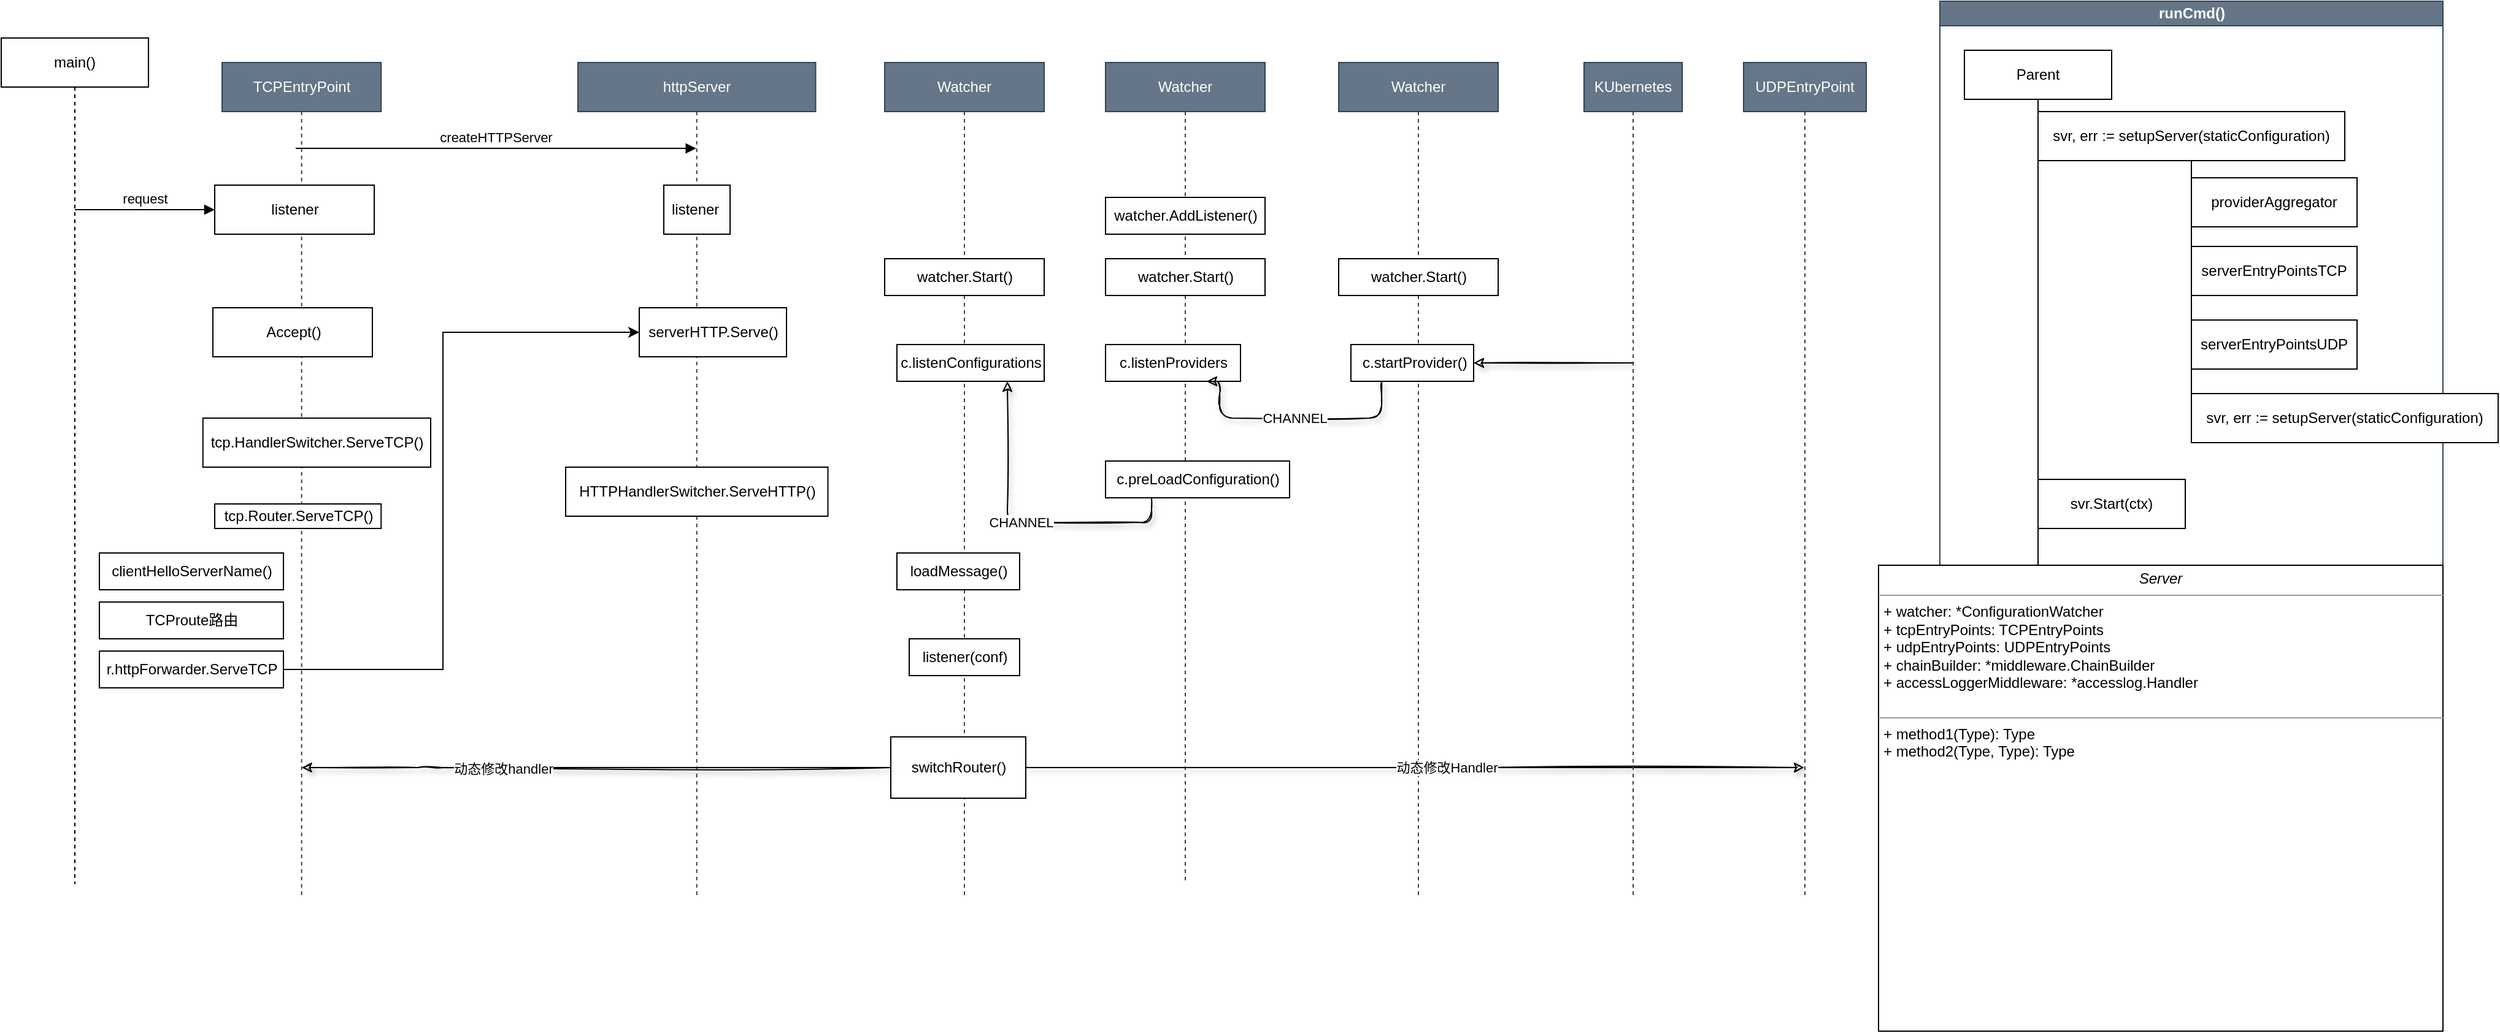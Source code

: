 <mxfile version="13.5.3" type="github"><diagram id="pWCuVnenwqvj1yb3YM8K" name="第 1 页"><mxGraphModel dx="2066" dy="1082" grid="1" gridSize="10" guides="1" tooltips="1" connect="1" arrows="1" fold="1" page="1" pageScale="1" pageWidth="3300" pageHeight="4681" math="0" shadow="0"><root><mxCell id="0"/><mxCell id="1" parent="0"/><mxCell id="zdN6bvFij-YTAh6hxQtL-1" value="main()" style="shape=umlLifeline;perimeter=lifelinePerimeter;whiteSpace=wrap;html=1;container=1;collapsible=0;recursiveResize=0;outlineConnect=0;size=40;" vertex="1" parent="1"><mxGeometry x="100" y="100" width="120" height="690" as="geometry"/></mxCell><mxCell id="zdN6bvFij-YTAh6hxQtL-8" value="runCmd()" style="swimlane;html=1;startSize=20;horizontal=1;containerType=tree;fillColor=#647687;strokeColor=#314354;fontColor=#ffffff;" vertex="1" parent="1"><mxGeometry x="1680" y="70" width="410" height="840" as="geometry"><mxRectangle x="450" y="360" width="120" height="20" as="alternateBounds"/></mxGeometry></mxCell><mxCell id="zdN6bvFij-YTAh6hxQtL-9" value="" style="edgeStyle=elbowEdgeStyle;elbow=vertical;startArrow=none;endArrow=none;rounded=0;entryX=0;entryY=0.5;entryDx=0;entryDy=0;" edge="1" parent="zdN6bvFij-YTAh6hxQtL-8" source="zdN6bvFij-YTAh6hxQtL-10" target="zdN6bvFij-YTAh6hxQtL-17"><mxGeometry relative="1" as="geometry"/></mxCell><mxCell id="zdN6bvFij-YTAh6hxQtL-10" value="Parent" style="whiteSpace=wrap;html=1;treeFolding=1;treeMoving=1;newEdgeStyle={&quot;edgeStyle&quot;:&quot;elbowEdgeStyle&quot;,&quot;startArrow&quot;:&quot;none&quot;,&quot;endArrow&quot;:&quot;none&quot;};" vertex="1" parent="zdN6bvFij-YTAh6hxQtL-8"><mxGeometry x="20" y="40" width="120" height="40" as="geometry"/></mxCell><mxCell id="zdN6bvFij-YTAh6hxQtL-17" value="svr, err := setupServer(staticConfiguration)" style="whiteSpace=wrap;html=1;treeFolding=1;treeMoving=1;newEdgeStyle={&quot;edgeStyle&quot;:&quot;elbowEdgeStyle&quot;,&quot;startArrow&quot;:&quot;none&quot;,&quot;endArrow&quot;:&quot;none&quot;};" vertex="1" parent="zdN6bvFij-YTAh6hxQtL-8"><mxGeometry x="80" y="90" width="250" height="40" as="geometry"/></mxCell><mxCell id="zdN6bvFij-YTAh6hxQtL-22" value="" style="edgeStyle=elbowEdgeStyle;elbow=vertical;startArrow=none;endArrow=none;rounded=0;entryX=0;entryY=0.5;entryDx=0;entryDy=0;" edge="1" target="zdN6bvFij-YTAh6hxQtL-23" source="zdN6bvFij-YTAh6hxQtL-10" parent="zdN6bvFij-YTAh6hxQtL-8"><mxGeometry relative="1" as="geometry"><mxPoint x="590" y="420" as="sourcePoint"/></mxGeometry></mxCell><mxCell id="zdN6bvFij-YTAh6hxQtL-23" value="svr.Start(ctx)" style="whiteSpace=wrap;html=1;treeFolding=1;treeMoving=1;newEdgeStyle={&quot;edgeStyle&quot;:&quot;elbowEdgeStyle&quot;,&quot;startArrow&quot;:&quot;none&quot;,&quot;endArrow&quot;:&quot;none&quot;};" vertex="1" parent="zdN6bvFij-YTAh6hxQtL-8"><mxGeometry x="80" y="390" width="120" height="40" as="geometry"/></mxCell><mxCell id="zdN6bvFij-YTAh6hxQtL-25" value="svr.Wait()" style="whiteSpace=wrap;html=1;treeFolding=1;treeMoving=1;newEdgeStyle={&quot;edgeStyle&quot;:&quot;elbowEdgeStyle&quot;,&quot;startArrow&quot;:&quot;none&quot;,&quot;endArrow&quot;:&quot;none&quot;};" vertex="1" parent="zdN6bvFij-YTAh6hxQtL-8"><mxGeometry x="80" y="470" width="120" height="40" as="geometry"/></mxCell><mxCell id="zdN6bvFij-YTAh6hxQtL-24" value="" style="edgeStyle=elbowEdgeStyle;elbow=vertical;startArrow=none;endArrow=none;rounded=0;entryX=0;entryY=0.5;entryDx=0;entryDy=0;" edge="1" target="zdN6bvFij-YTAh6hxQtL-25" source="zdN6bvFij-YTAh6hxQtL-10" parent="zdN6bvFij-YTAh6hxQtL-8"><mxGeometry relative="1" as="geometry"><mxPoint x="590" y="420" as="sourcePoint"/></mxGeometry></mxCell><mxCell id="zdN6bvFij-YTAh6hxQtL-33" value="" style="edgeStyle=elbowEdgeStyle;elbow=vertical;startArrow=none;endArrow=none;rounded=0;entryX=0;entryY=0.5;entryDx=0;entryDy=0;" edge="1" target="zdN6bvFij-YTAh6hxQtL-34" source="zdN6bvFij-YTAh6hxQtL-17" parent="zdN6bvFij-YTAh6hxQtL-8"><mxGeometry relative="1" as="geometry"><mxPoint x="570" y="310" as="sourcePoint"/></mxGeometry></mxCell><mxCell id="zdN6bvFij-YTAh6hxQtL-34" value="providerAggregator" style="whiteSpace=wrap;html=1;treeFolding=1;treeMoving=1;newEdgeStyle={&quot;edgeStyle&quot;:&quot;elbowEdgeStyle&quot;,&quot;startArrow&quot;:&quot;none&quot;,&quot;endArrow&quot;:&quot;none&quot;};" vertex="1" parent="zdN6bvFij-YTAh6hxQtL-8"><mxGeometry x="205" y="144" width="135" height="40" as="geometry"/></mxCell><mxCell id="zdN6bvFij-YTAh6hxQtL-35" value="" style="edgeStyle=elbowEdgeStyle;elbow=vertical;startArrow=none;endArrow=none;rounded=0;entryX=0;entryY=0.5;entryDx=0;entryDy=0;" edge="1" target="zdN6bvFij-YTAh6hxQtL-36" source="zdN6bvFij-YTAh6hxQtL-17" parent="zdN6bvFij-YTAh6hxQtL-8"><mxGeometry relative="1" as="geometry"><mxPoint x="820" y="340" as="sourcePoint"/></mxGeometry></mxCell><mxCell id="zdN6bvFij-YTAh6hxQtL-36" value="serverEntryPointsTCP" style="whiteSpace=wrap;html=1;treeFolding=1;treeMoving=1;newEdgeStyle={&quot;edgeStyle&quot;:&quot;elbowEdgeStyle&quot;,&quot;startArrow&quot;:&quot;none&quot;,&quot;endArrow&quot;:&quot;none&quot;};" vertex="1" collapsed="1" parent="zdN6bvFij-YTAh6hxQtL-8"><mxGeometry x="205" y="200" width="135" height="40" as="geometry"/></mxCell><mxCell id="zdN6bvFij-YTAh6hxQtL-37" value="" style="edgeStyle=elbowEdgeStyle;elbow=vertical;startArrow=none;endArrow=none;rounded=0;entryX=0;entryY=0.5;entryDx=0;entryDy=0;" edge="1" visible="0" target="zdN6bvFij-YTAh6hxQtL-38" source="zdN6bvFij-YTAh6hxQtL-36" parent="zdN6bvFij-YTAh6hxQtL-8"><mxGeometry relative="1" as="geometry"><mxPoint x="695" y="360" as="sourcePoint"/></mxGeometry></mxCell><mxCell id="zdN6bvFij-YTAh6hxQtL-38" value="svr, err := setupServer(staticConfiguration)" style="whiteSpace=wrap;html=1;treeFolding=1;treeMoving=1;newEdgeStyle={&quot;edgeStyle&quot;:&quot;elbowEdgeStyle&quot;,&quot;startArrow&quot;:&quot;none&quot;,&quot;endArrow&quot;:&quot;none&quot;};" vertex="1" visible="0" parent="zdN6bvFij-YTAh6hxQtL-8"><mxGeometry x="660" y="140" width="250" height="40" as="geometry"/></mxCell><mxCell id="zdN6bvFij-YTAh6hxQtL-39" value="" style="edgeStyle=elbowEdgeStyle;elbow=vertical;startArrow=none;endArrow=none;rounded=0;entryX=0;entryY=0.5;entryDx=0;entryDy=0;" edge="1" target="zdN6bvFij-YTAh6hxQtL-40" source="zdN6bvFij-YTAh6hxQtL-17" parent="zdN6bvFij-YTAh6hxQtL-8"><mxGeometry relative="1" as="geometry"><mxPoint x="570" y="310" as="sourcePoint"/></mxGeometry></mxCell><mxCell id="zdN6bvFij-YTAh6hxQtL-40" value="serverEntryPointsUDP" style="whiteSpace=wrap;html=1;treeFolding=1;treeMoving=1;newEdgeStyle={&quot;edgeStyle&quot;:&quot;elbowEdgeStyle&quot;,&quot;startArrow&quot;:&quot;none&quot;,&quot;endArrow&quot;:&quot;none&quot;};" vertex="1" parent="zdN6bvFij-YTAh6hxQtL-8"><mxGeometry x="205" y="260" width="135" height="40" as="geometry"/></mxCell><mxCell id="zdN6bvFij-YTAh6hxQtL-41" value="" style="edgeStyle=elbowEdgeStyle;elbow=vertical;startArrow=none;endArrow=none;rounded=0;entryX=0;entryY=0.5;entryDx=0;entryDy=0;" edge="1" target="zdN6bvFij-YTAh6hxQtL-42" source="zdN6bvFij-YTAh6hxQtL-17" parent="zdN6bvFij-YTAh6hxQtL-8"><mxGeometry relative="1" as="geometry"><mxPoint x="570" y="310" as="sourcePoint"/></mxGeometry></mxCell><mxCell id="zdN6bvFij-YTAh6hxQtL-42" value="svr, err := setupServer(staticConfiguration)" style="whiteSpace=wrap;html=1;treeFolding=1;treeMoving=1;newEdgeStyle={&quot;edgeStyle&quot;:&quot;elbowEdgeStyle&quot;,&quot;startArrow&quot;:&quot;none&quot;,&quot;endArrow&quot;:&quot;none&quot;};" vertex="1" parent="zdN6bvFij-YTAh6hxQtL-8"><mxGeometry x="205" y="320" width="250" height="40" as="geometry"/></mxCell><mxCell id="zdN6bvFij-YTAh6hxQtL-27" value="return" style="whiteSpace=wrap;html=1;treeFolding=1;treeMoving=1;newEdgeStyle={&quot;edgeStyle&quot;:&quot;elbowEdgeStyle&quot;,&quot;startArrow&quot;:&quot;none&quot;,&quot;endArrow&quot;:&quot;none&quot;};" vertex="1" parent="zdN6bvFij-YTAh6hxQtL-8"><mxGeometry x="80" y="570" width="120" height="40" as="geometry"/></mxCell><mxCell id="zdN6bvFij-YTAh6hxQtL-26" value="" style="edgeStyle=elbowEdgeStyle;elbow=vertical;startArrow=none;endArrow=none;rounded=0;entryX=0;entryY=0.5;entryDx=0;entryDy=0;" edge="1" target="zdN6bvFij-YTAh6hxQtL-27" source="zdN6bvFij-YTAh6hxQtL-10" parent="zdN6bvFij-YTAh6hxQtL-8"><mxGeometry relative="1" as="geometry"><mxPoint x="540" y="390" as="sourcePoint"/></mxGeometry></mxCell><mxCell id="zdN6bvFij-YTAh6hxQtL-50" value="&lt;p style=&quot;margin: 0px ; margin-top: 4px ; text-align: center&quot;&gt;&lt;i&gt;Server&lt;/i&gt;&lt;br&gt;&lt;/p&gt;&lt;hr size=&quot;1&quot;&gt;&lt;p style=&quot;margin: 0px ; margin-left: 4px&quot;&gt;+ watcher: *ConfigurationWatcher&lt;br&gt;+ tcpEntryPoints: TCPEntryPoints&lt;/p&gt;&lt;p style=&quot;margin: 0px ; margin-left: 4px&quot;&gt;+ udpEntryPoints: UDPEntryPoints&lt;br&gt;+ chainBuilder: *middleware.ChainBuilder&lt;br&gt;&lt;/p&gt;&lt;p style=&quot;margin: 0px ; margin-left: 4px&quot;&gt;+ accessLoggerMiddleware: *accesslog.Handler&lt;br&gt;&lt;br&gt;&lt;/p&gt;&lt;hr size=&quot;1&quot;&gt;&lt;p style=&quot;margin: 0px ; margin-left: 4px&quot;&gt;+ method1(Type): Type&lt;br&gt;+ method2(Type, Type): Type&lt;/p&gt;" style="verticalAlign=top;align=left;overflow=fill;fontSize=12;fontFamily=Helvetica;html=1;" vertex="1" parent="zdN6bvFij-YTAh6hxQtL-8"><mxGeometry x="-50" y="460" width="460" height="380" as="geometry"/></mxCell><mxCell id="zdN6bvFij-YTAh6hxQtL-52" value="TCPEntryPoint" style="shape=umlLifeline;perimeter=lifelinePerimeter;whiteSpace=wrap;html=1;container=1;collapsible=0;recursiveResize=0;outlineConnect=0;fillColor=#647687;strokeColor=#314354;fontColor=#ffffff;" vertex="1" parent="1"><mxGeometry x="280" y="120" width="129.62" height="680" as="geometry"/></mxCell><mxCell id="zdN6bvFij-YTAh6hxQtL-54" value="listener" style="html=1;" vertex="1" parent="zdN6bvFij-YTAh6hxQtL-52"><mxGeometry x="-6" y="100" width="130" height="40" as="geometry"/></mxCell><mxCell id="zdN6bvFij-YTAh6hxQtL-55" value="Accept()" style="html=1;" vertex="1" parent="zdN6bvFij-YTAh6hxQtL-52"><mxGeometry x="-7.5" y="200" width="130" height="40" as="geometry"/></mxCell><mxCell id="zdN6bvFij-YTAh6hxQtL-58" value="tcp.Router.ServeTCP()" style="html=1;" vertex="1" parent="zdN6bvFij-YTAh6hxQtL-52"><mxGeometry x="-6" y="360" width="135.62" height="20" as="geometry"/></mxCell><mxCell id="zdN6bvFij-YTAh6hxQtL-53" value="UDPEntryPoint" style="shape=umlLifeline;perimeter=lifelinePerimeter;whiteSpace=wrap;html=1;container=1;collapsible=0;recursiveResize=0;outlineConnect=0;fillColor=#647687;strokeColor=#314354;fontColor=#ffffff;" vertex="1" parent="1"><mxGeometry x="1520" y="120" width="100" height="680" as="geometry"/></mxCell><mxCell id="zdN6bvFij-YTAh6hxQtL-56" value="request" style="html=1;verticalAlign=bottom;endArrow=block;entryX=0;entryY=0.5;entryDx=0;entryDy=0;" edge="1" parent="1" source="zdN6bvFij-YTAh6hxQtL-1" target="zdN6bvFij-YTAh6hxQtL-54"><mxGeometry width="80" relative="1" as="geometry"><mxPoint x="160" y="220" as="sourcePoint"/><mxPoint x="240" y="220" as="targetPoint"/></mxGeometry></mxCell><mxCell id="zdN6bvFij-YTAh6hxQtL-57" value="tcp.HandlerSwitcher.ServeTCP()" style="html=1;" vertex="1" parent="1"><mxGeometry x="264.38" y="410" width="185.62" height="40" as="geometry"/></mxCell><mxCell id="zdN6bvFij-YTAh6hxQtL-60" value="httpServer" style="shape=umlLifeline;perimeter=lifelinePerimeter;whiteSpace=wrap;html=1;container=1;collapsible=0;recursiveResize=0;outlineConnect=0;fillColor=#647687;strokeColor=#314354;fontColor=#ffffff;" vertex="1" parent="1"><mxGeometry x="570" y="120" width="193.75" height="680" as="geometry"/></mxCell><mxCell id="zdN6bvFij-YTAh6hxQtL-61" value="listener&amp;nbsp;" style="html=1;" vertex="1" parent="zdN6bvFij-YTAh6hxQtL-60"><mxGeometry x="70" y="100" width="54" height="40" as="geometry"/></mxCell><mxCell id="zdN6bvFij-YTAh6hxQtL-62" value="serverHTTP.Serve()" style="html=1;" vertex="1" parent="zdN6bvFij-YTAh6hxQtL-60"><mxGeometry x="50" y="200" width="120" height="40" as="geometry"/></mxCell><mxCell id="zdN6bvFij-YTAh6hxQtL-74" value="HTTPHandlerSwitcher.ServeHTTP()" style="html=1;" vertex="1" parent="zdN6bvFij-YTAh6hxQtL-60"><mxGeometry x="-10" y="330" width="213.75" height="40" as="geometry"/></mxCell><mxCell id="zdN6bvFij-YTAh6hxQtL-63" value="createHTTPServer" style="html=1;verticalAlign=bottom;endArrow=block;" edge="1" parent="1" target="zdN6bvFij-YTAh6hxQtL-60"><mxGeometry width="80" relative="1" as="geometry"><mxPoint x="340" y="190" as="sourcePoint"/><mxPoint x="420" y="190" as="targetPoint"/></mxGeometry></mxCell><mxCell id="zdN6bvFij-YTAh6hxQtL-65" value="clientHelloServerName()" style="html=1;" vertex="1" parent="1"><mxGeometry x="180" y="520" width="150" height="30" as="geometry"/></mxCell><mxCell id="zdN6bvFij-YTAh6hxQtL-71" style="edgeStyle=orthogonalEdgeStyle;rounded=0;orthogonalLoop=1;jettySize=auto;html=1;entryX=0;entryY=0.5;entryDx=0;entryDy=0;exitX=1;exitY=0.5;exitDx=0;exitDy=0;" edge="1" parent="1" source="zdN6bvFij-YTAh6hxQtL-67" target="zdN6bvFij-YTAh6hxQtL-62"><mxGeometry relative="1" as="geometry"><Array as="points"><mxPoint x="460" y="615"/><mxPoint x="460" y="340"/></Array></mxGeometry></mxCell><mxCell id="zdN6bvFij-YTAh6hxQtL-67" value="r.httpForwarder.ServeTCP&lt;span style=&quot;color: rgba(0 , 0 , 0 , 0) ; font-family: monospace ; font-size: 0px&quot;&gt;%3CmxGraphModel%3E%3Croot%3E%3CmxCell%20id%3D%220%22%2F%3E%3CmxCell%20id%3D%221%22%20parent%3D%220%22%2F%3E%3CmxCell%20id%3D%222%22%20value%3D%22clientHelloServerName()%22%20style%3D%22html%3D1%3B%22%20vertex%3D%221%22%20parent%3D%221%22%3E%3CmxGeometry%20x%3D%22180%22%20y%3D%22550%22%20width%3D%22150%22%20height%3D%2230%22%20as%3D%22geometry%22%2F%3E%3C%2FmxCell%3E%3C%2Froot%3E%3C%2FmxGraphModel%&lt;/span&gt;" style="html=1;" vertex="1" parent="1"><mxGeometry x="180" y="600" width="150" height="30" as="geometry"/></mxCell><mxCell id="zdN6bvFij-YTAh6hxQtL-73" value="TCProute路由" style="html=1;" vertex="1" parent="1"><mxGeometry x="180" y="560" width="150" height="30" as="geometry"/></mxCell><mxCell id="zdN6bvFij-YTAh6hxQtL-75" value="Watcher" style="shape=umlLifeline;perimeter=lifelinePerimeter;whiteSpace=wrap;html=1;container=1;collapsible=0;recursiveResize=0;outlineConnect=0;fillColor=#647687;strokeColor=#314354;fontColor=#ffffff;" vertex="1" parent="1"><mxGeometry x="1000" y="120" width="130" height="670" as="geometry"/></mxCell><mxCell id="zdN6bvFij-YTAh6hxQtL-77" value="watcher.AddListener()" style="html=1;" vertex="1" parent="zdN6bvFij-YTAh6hxQtL-75"><mxGeometry y="110" width="130" height="30" as="geometry"/></mxCell><mxCell id="zdN6bvFij-YTAh6hxQtL-78" style="edgeStyle=orthogonalEdgeStyle;rounded=0;orthogonalLoop=1;jettySize=auto;html=1;exitX=0.5;exitY=1;exitDx=0;exitDy=0;" edge="1" parent="zdN6bvFij-YTAh6hxQtL-75" source="zdN6bvFij-YTAh6hxQtL-77" target="zdN6bvFij-YTAh6hxQtL-77"><mxGeometry relative="1" as="geometry"/></mxCell><mxCell id="zdN6bvFij-YTAh6hxQtL-79" value="watcher.Start()" style="html=1;" vertex="1" parent="zdN6bvFij-YTAh6hxQtL-75"><mxGeometry y="160" width="130" height="30" as="geometry"/></mxCell><mxCell id="zdN6bvFij-YTAh6hxQtL-80" value="c.listenProviders" style="html=1;" vertex="1" parent="zdN6bvFij-YTAh6hxQtL-75"><mxGeometry y="230" width="110" height="30" as="geometry"/></mxCell><mxCell id="zdN6bvFij-YTAh6hxQtL-94" value="c.preLoadConfiguration()&lt;span style=&quot;color: rgba(0 , 0 , 0 , 0) ; font-family: monospace ; font-size: 0px&quot;&gt;%3CmxGraphModel%3E%3Croot%3E%3CmxCell%20id%3D%220%22%2F%3E%3CmxCell%20id%3D%221%22%20parent%3D%220%22%2F%3E%3CmxCell%20id%3D%222%22%20value%3D%22watcher.Start()%22%20style%3D%22html%3D1%3B%22%20vertex%3D%221%22%20parent%3D%221%22%3E%3CmxGeometry%20x%3D%221010%22%20y%3D%22280%22%20width%3D%22130%22%20height%3D%2230%22%20as%3D%22geometry%22%2F%3E%3C%2FmxCell%3E%3C%2Froot%3E%3C%2FmxGraphModel%3E&lt;/span&gt;" style="html=1;" vertex="1" parent="zdN6bvFij-YTAh6hxQtL-75"><mxGeometry y="325" width="150" height="30" as="geometry"/></mxCell><mxCell id="zdN6bvFij-YTAh6hxQtL-81" value="Watcher" style="shape=umlLifeline;perimeter=lifelinePerimeter;whiteSpace=wrap;html=1;container=1;collapsible=0;recursiveResize=0;outlineConnect=0;fillColor=#647687;strokeColor=#314354;fontColor=#ffffff;" vertex="1" parent="1"><mxGeometry x="1190" y="120" width="130" height="680" as="geometry"/></mxCell><mxCell id="zdN6bvFij-YTAh6hxQtL-83" style="edgeStyle=orthogonalEdgeStyle;rounded=0;orthogonalLoop=1;jettySize=auto;html=1;exitX=0.5;exitY=1;exitDx=0;exitDy=0;" edge="1" parent="zdN6bvFij-YTAh6hxQtL-81"><mxGeometry relative="1" as="geometry"><mxPoint x="65" y="140" as="sourcePoint"/><mxPoint x="65" y="140" as="targetPoint"/></mxGeometry></mxCell><mxCell id="zdN6bvFij-YTAh6hxQtL-84" value="watcher.Start()" style="html=1;" vertex="1" parent="zdN6bvFij-YTAh6hxQtL-81"><mxGeometry y="160" width="130" height="30" as="geometry"/></mxCell><mxCell id="zdN6bvFij-YTAh6hxQtL-85" value="&amp;nbsp;c.startProvider()" style="html=1;" vertex="1" parent="zdN6bvFij-YTAh6hxQtL-81"><mxGeometry x="10" y="230" width="100" height="30" as="geometry"/></mxCell><mxCell id="zdN6bvFij-YTAh6hxQtL-86" value="Watcher" style="shape=umlLifeline;perimeter=lifelinePerimeter;whiteSpace=wrap;html=1;container=1;collapsible=0;recursiveResize=0;outlineConnect=0;fillColor=#647687;strokeColor=#314354;fontColor=#ffffff;" vertex="1" parent="1"><mxGeometry x="820" y="120" width="130" height="680" as="geometry"/></mxCell><mxCell id="zdN6bvFij-YTAh6hxQtL-87" style="edgeStyle=orthogonalEdgeStyle;rounded=0;orthogonalLoop=1;jettySize=auto;html=1;exitX=0.5;exitY=1;exitDx=0;exitDy=0;" edge="1" parent="zdN6bvFij-YTAh6hxQtL-86"><mxGeometry relative="1" as="geometry"><mxPoint x="65" y="140" as="sourcePoint"/><mxPoint x="65" y="140" as="targetPoint"/></mxGeometry></mxCell><mxCell id="zdN6bvFij-YTAh6hxQtL-88" value="watcher.Start()" style="html=1;" vertex="1" parent="zdN6bvFij-YTAh6hxQtL-86"><mxGeometry y="160" width="130" height="30" as="geometry"/></mxCell><mxCell id="zdN6bvFij-YTAh6hxQtL-89" value="c.listenConfigurations" style="html=1;" vertex="1" parent="zdN6bvFij-YTAh6hxQtL-86"><mxGeometry x="10" y="230" width="120" height="30" as="geometry"/></mxCell><mxCell id="zdN6bvFij-YTAh6hxQtL-96" value="loadMessage()" style="html=1;" vertex="1" parent="zdN6bvFij-YTAh6hxQtL-86"><mxGeometry x="10" y="400" width="100" height="30" as="geometry"/></mxCell><mxCell id="zdN6bvFij-YTAh6hxQtL-99" value="listener(conf)" style="html=1;" vertex="1" parent="zdN6bvFij-YTAh6hxQtL-86"><mxGeometry x="20" y="470" width="90" height="30" as="geometry"/></mxCell><mxCell id="zdN6bvFij-YTAh6hxQtL-100" value="switchRouter()" style="html=1;" vertex="1" parent="zdN6bvFij-YTAh6hxQtL-86"><mxGeometry x="5" y="550" width="110" height="50" as="geometry"/></mxCell><mxCell id="zdN6bvFij-YTAh6hxQtL-90" value="CHANNEL" style="edgeStyle=orthogonalEdgeStyle;rounded=1;orthogonalLoop=1;jettySize=auto;html=1;exitX=0.25;exitY=1;exitDx=0;exitDy=0;entryX=0.75;entryY=1;entryDx=0;entryDy=0;sketch=1;shadow=1;" edge="1" parent="1" source="zdN6bvFij-YTAh6hxQtL-85" target="zdN6bvFij-YTAh6hxQtL-80"><mxGeometry relative="1" as="geometry"><Array as="points"><mxPoint x="1225" y="410"/><mxPoint x="1093" y="410"/></Array></mxGeometry></mxCell><mxCell id="zdN6bvFij-YTAh6hxQtL-95" value="CHANNEL" style="edgeStyle=orthogonalEdgeStyle;rounded=1;sketch=1;orthogonalLoop=1;jettySize=auto;html=1;exitX=0.25;exitY=1;exitDx=0;exitDy=0;entryX=0.75;entryY=1;entryDx=0;entryDy=0;shadow=1;" edge="1" parent="1" source="zdN6bvFij-YTAh6hxQtL-94" target="zdN6bvFij-YTAh6hxQtL-89"><mxGeometry relative="1" as="geometry"/></mxCell><mxCell id="zdN6bvFij-YTAh6hxQtL-102" style="edgeStyle=orthogonalEdgeStyle;rounded=1;sketch=1;orthogonalLoop=1;jettySize=auto;html=1;shadow=1;" edge="1" parent="1" source="zdN6bvFij-YTAh6hxQtL-100" target="zdN6bvFij-YTAh6hxQtL-52"><mxGeometry relative="1" as="geometry"><Array as="points"><mxPoint x="450" y="695"/><mxPoint x="450" y="695"/></Array></mxGeometry></mxCell><mxCell id="zdN6bvFij-YTAh6hxQtL-103" value="动态修改handler" style="edgeLabel;html=1;align=center;verticalAlign=middle;resizable=0;points=[];" vertex="1" connectable="0" parent="zdN6bvFij-YTAh6hxQtL-102"><mxGeometry x="0.316" y="1" relative="1" as="geometry"><mxPoint as="offset"/></mxGeometry></mxCell><mxCell id="zdN6bvFij-YTAh6hxQtL-104" style="edgeStyle=orthogonalEdgeStyle;rounded=1;sketch=1;orthogonalLoop=1;jettySize=auto;html=1;shadow=1;" edge="1" parent="1" source="zdN6bvFij-YTAh6hxQtL-100" target="zdN6bvFij-YTAh6hxQtL-53"><mxGeometry relative="1" as="geometry"><Array as="points"><mxPoint x="1300" y="695"/><mxPoint x="1300" y="695"/></Array></mxGeometry></mxCell><mxCell id="zdN6bvFij-YTAh6hxQtL-105" value="动态修改Handler" style="edgeLabel;html=1;align=center;verticalAlign=middle;resizable=0;points=[];" vertex="1" connectable="0" parent="zdN6bvFij-YTAh6hxQtL-104"><mxGeometry x="0.507" y="-135" relative="1" as="geometry"><mxPoint x="-135" y="-135" as="offset"/></mxGeometry></mxCell><mxCell id="zdN6bvFij-YTAh6hxQtL-106" value="KUbernetes" style="shape=umlLifeline;perimeter=lifelinePerimeter;whiteSpace=wrap;html=1;container=1;collapsible=0;recursiveResize=0;outlineConnect=0;fillColor=#647687;strokeColor=#314354;fontColor=#ffffff;" vertex="1" parent="1"><mxGeometry x="1390" y="120" width="80" height="680" as="geometry"/></mxCell><mxCell id="zdN6bvFij-YTAh6hxQtL-107" style="edgeStyle=orthogonalEdgeStyle;rounded=1;sketch=1;orthogonalLoop=1;jettySize=auto;html=1;shadow=1;entryX=1;entryY=0.5;entryDx=0;entryDy=0;" edge="1" parent="1" source="zdN6bvFij-YTAh6hxQtL-106" target="zdN6bvFij-YTAh6hxQtL-85"><mxGeometry relative="1" as="geometry"><Array as="points"><mxPoint x="1390" y="365"/><mxPoint x="1390" y="365"/></Array></mxGeometry></mxCell></root></mxGraphModel></diagram></mxfile>